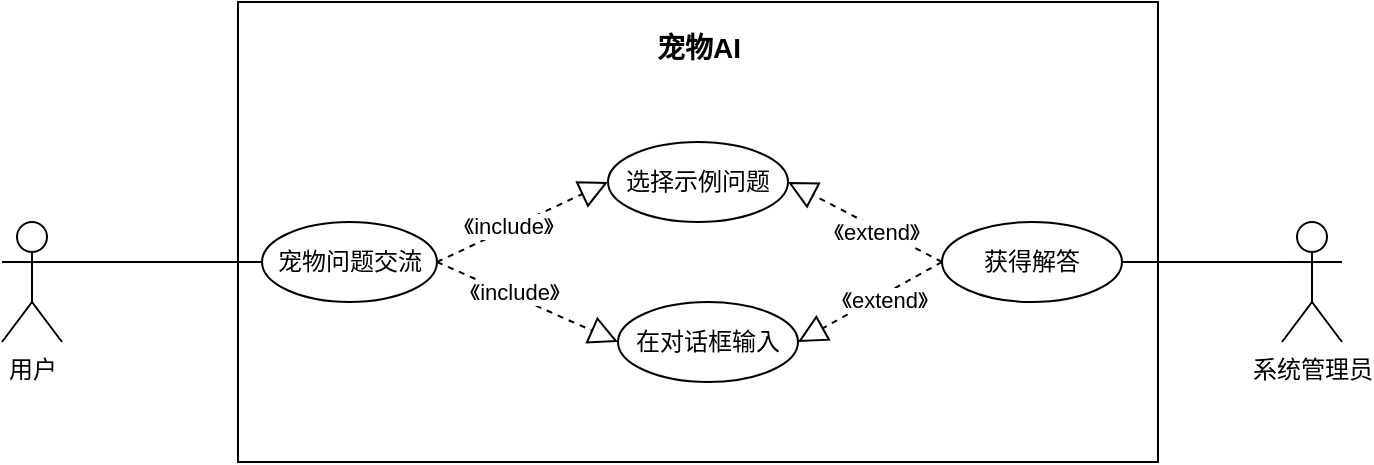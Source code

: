 <mxfile version="24.7.5">
  <diagram name="第 1 页" id="LvxOuUE3VNzwCVR14Q7d">
    <mxGraphModel dx="961" dy="681" grid="1" gridSize="10" guides="1" tooltips="1" connect="1" arrows="1" fold="1" page="1" pageScale="1" pageWidth="827" pageHeight="1169" math="0" shadow="0">
      <root>
        <mxCell id="0" />
        <mxCell id="1" parent="0" />
        <mxCell id="kGoOlKwpdO1DUSLh-qhl-33" value="" style="rounded=0;whiteSpace=wrap;html=1;" vertex="1" parent="1">
          <mxGeometry x="178" y="250" width="460" height="230" as="geometry" />
        </mxCell>
        <mxCell id="kGoOlKwpdO1DUSLh-qhl-1" value="用户" style="shape=umlActor;verticalLabelPosition=bottom;verticalAlign=top;html=1;outlineConnect=0;" vertex="1" parent="1">
          <mxGeometry x="60" y="360" width="30" height="60" as="geometry" />
        </mxCell>
        <mxCell id="kGoOlKwpdO1DUSLh-qhl-2" value="系统管理员" style="shape=umlActor;verticalLabelPosition=bottom;verticalAlign=top;html=1;outlineConnect=0;" vertex="1" parent="1">
          <mxGeometry x="700" y="360" width="30" height="60" as="geometry" />
        </mxCell>
        <mxCell id="kGoOlKwpdO1DUSLh-qhl-3" value="&lt;font style=&quot;font-size: 14px;&quot;&gt;宠物AI&lt;/font&gt;" style="text;strokeColor=none;fillColor=none;html=1;fontSize=24;fontStyle=1;verticalAlign=middle;align=center;" vertex="1" parent="1">
          <mxGeometry x="358" y="250" width="100" height="40" as="geometry" />
        </mxCell>
        <mxCell id="kGoOlKwpdO1DUSLh-qhl-5" value="宠物问题交流" style="ellipse;whiteSpace=wrap;html=1;" vertex="1" parent="1">
          <mxGeometry x="190" y="360" width="87.5" height="40" as="geometry" />
        </mxCell>
        <mxCell id="kGoOlKwpdO1DUSLh-qhl-18" value="" style="endArrow=none;html=1;rounded=0;entryX=0;entryY=0.5;entryDx=0;entryDy=0;" edge="1" parent="1" target="kGoOlKwpdO1DUSLh-qhl-5">
          <mxGeometry width="50" height="50" relative="1" as="geometry">
            <mxPoint x="90" y="380" as="sourcePoint" />
            <mxPoint x="220" y="90" as="targetPoint" />
          </mxGeometry>
        </mxCell>
        <mxCell id="kGoOlKwpdO1DUSLh-qhl-25" value="获得解答" style="ellipse;whiteSpace=wrap;html=1;" vertex="1" parent="1">
          <mxGeometry x="530" y="360" width="90" height="40" as="geometry" />
        </mxCell>
        <mxCell id="kGoOlKwpdO1DUSLh-qhl-26" value="" style="endArrow=block;dashed=1;endFill=0;endSize=12;html=1;rounded=0;entryX=1;entryY=0.5;entryDx=0;entryDy=0;exitX=0;exitY=0.5;exitDx=0;exitDy=0;" edge="1" parent="1" source="kGoOlKwpdO1DUSLh-qhl-25" target="kGoOlKwpdO1DUSLh-qhl-39">
          <mxGeometry width="160" relative="1" as="geometry">
            <mxPoint x="114" y="150" as="sourcePoint" />
            <mxPoint x="314" y="210" as="targetPoint" />
          </mxGeometry>
        </mxCell>
        <mxCell id="kGoOlKwpdO1DUSLh-qhl-27" value="《extend》" style="edgeLabel;html=1;align=center;verticalAlign=middle;resizable=0;points=[];" vertex="1" connectable="0" parent="kGoOlKwpdO1DUSLh-qhl-26">
          <mxGeometry x="-0.167" y="2" relative="1" as="geometry">
            <mxPoint as="offset" />
          </mxGeometry>
        </mxCell>
        <mxCell id="kGoOlKwpdO1DUSLh-qhl-31" value="" style="endArrow=none;html=1;rounded=0;entryX=1;entryY=0.5;entryDx=0;entryDy=0;exitX=0;exitY=0.333;exitDx=0;exitDy=0;exitPerimeter=0;" edge="1" parent="1" source="kGoOlKwpdO1DUSLh-qhl-2" target="kGoOlKwpdO1DUSLh-qhl-25">
          <mxGeometry width="50" height="50" relative="1" as="geometry">
            <mxPoint x="100" y="390" as="sourcePoint" />
            <mxPoint x="217" y="390" as="targetPoint" />
          </mxGeometry>
        </mxCell>
        <mxCell id="kGoOlKwpdO1DUSLh-qhl-34" value="" style="endArrow=block;dashed=1;endFill=0;endSize=12;html=1;rounded=0;exitX=1;exitY=0.5;exitDx=0;exitDy=0;entryX=0;entryY=0.5;entryDx=0;entryDy=0;" edge="1" parent="1" source="kGoOlKwpdO1DUSLh-qhl-5" target="kGoOlKwpdO1DUSLh-qhl-36">
          <mxGeometry width="160" relative="1" as="geometry">
            <mxPoint x="400" y="430" as="sourcePoint" />
            <mxPoint x="380" y="320" as="targetPoint" />
          </mxGeometry>
        </mxCell>
        <mxCell id="kGoOlKwpdO1DUSLh-qhl-35" value="《include》" style="edgeLabel;html=1;align=center;verticalAlign=middle;resizable=0;points=[];" vertex="1" connectable="0" parent="kGoOlKwpdO1DUSLh-qhl-34">
          <mxGeometry x="-0.167" y="2" relative="1" as="geometry">
            <mxPoint as="offset" />
          </mxGeometry>
        </mxCell>
        <mxCell id="kGoOlKwpdO1DUSLh-qhl-36" value="选择示例问题" style="ellipse;whiteSpace=wrap;html=1;" vertex="1" parent="1">
          <mxGeometry x="363" y="320" width="90" height="40" as="geometry" />
        </mxCell>
        <mxCell id="kGoOlKwpdO1DUSLh-qhl-39" value="在对话框输入" style="ellipse;whiteSpace=wrap;html=1;" vertex="1" parent="1">
          <mxGeometry x="368" y="400" width="90" height="40" as="geometry" />
        </mxCell>
        <mxCell id="kGoOlKwpdO1DUSLh-qhl-40" value="" style="endArrow=block;dashed=1;endFill=0;endSize=12;html=1;rounded=0;exitX=1;exitY=0.5;exitDx=0;exitDy=0;entryX=0;entryY=0.5;entryDx=0;entryDy=0;" edge="1" parent="1" source="kGoOlKwpdO1DUSLh-qhl-5" target="kGoOlKwpdO1DUSLh-qhl-39">
          <mxGeometry width="160" relative="1" as="geometry">
            <mxPoint x="288" y="390" as="sourcePoint" />
            <mxPoint x="400" y="300" as="targetPoint" />
          </mxGeometry>
        </mxCell>
        <mxCell id="kGoOlKwpdO1DUSLh-qhl-41" value="《include》" style="edgeLabel;html=1;align=center;verticalAlign=middle;resizable=0;points=[];" vertex="1" connectable="0" parent="kGoOlKwpdO1DUSLh-qhl-40">
          <mxGeometry x="-0.167" y="2" relative="1" as="geometry">
            <mxPoint as="offset" />
          </mxGeometry>
        </mxCell>
        <mxCell id="kGoOlKwpdO1DUSLh-qhl-42" value="" style="endArrow=block;dashed=1;endFill=0;endSize=12;html=1;rounded=0;entryX=1;entryY=0.5;entryDx=0;entryDy=0;exitX=0;exitY=0.5;exitDx=0;exitDy=0;" edge="1" parent="1" source="kGoOlKwpdO1DUSLh-qhl-25" target="kGoOlKwpdO1DUSLh-qhl-36">
          <mxGeometry width="160" relative="1" as="geometry">
            <mxPoint x="540" y="390" as="sourcePoint" />
            <mxPoint x="468" y="430" as="targetPoint" />
          </mxGeometry>
        </mxCell>
        <mxCell id="kGoOlKwpdO1DUSLh-qhl-43" value="《extend》" style="edgeLabel;html=1;align=center;verticalAlign=middle;resizable=0;points=[];" vertex="1" connectable="0" parent="kGoOlKwpdO1DUSLh-qhl-42">
          <mxGeometry x="-0.167" y="2" relative="1" as="geometry">
            <mxPoint as="offset" />
          </mxGeometry>
        </mxCell>
      </root>
    </mxGraphModel>
  </diagram>
</mxfile>
